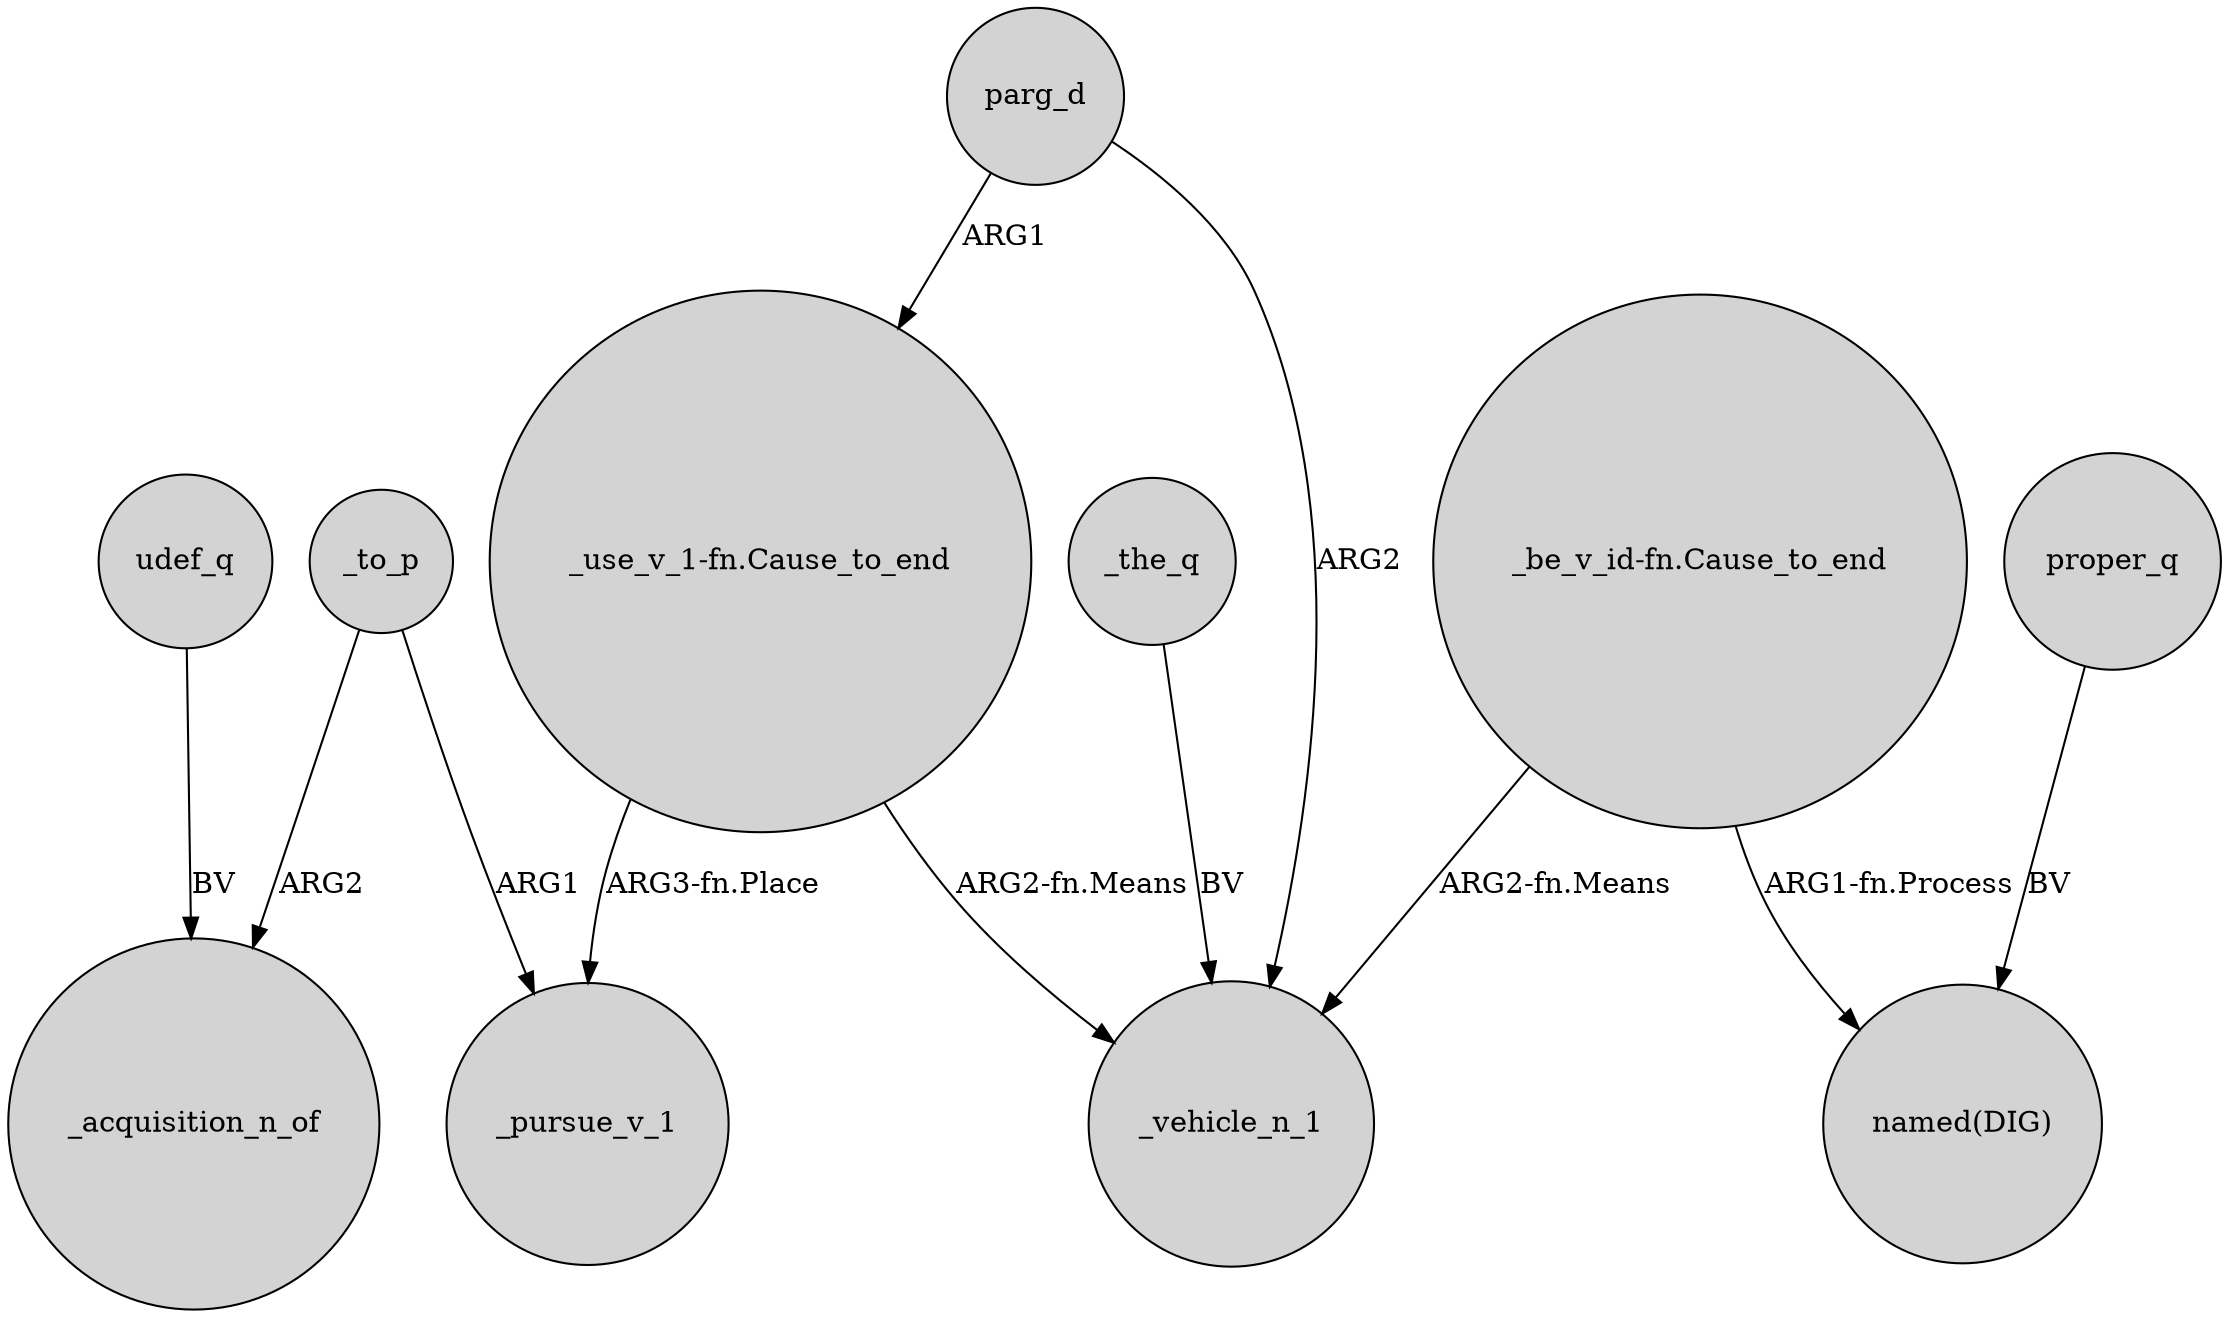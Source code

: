digraph {
	node [shape=circle style=filled]
	_to_p -> _pursue_v_1 [label=ARG1]
	parg_d -> _vehicle_n_1 [label=ARG2]
	_the_q -> _vehicle_n_1 [label=BV]
	parg_d -> "_use_v_1-fn.Cause_to_end" [label=ARG1]
	"_be_v_id-fn.Cause_to_end" -> "named(DIG)" [label="ARG1-fn.Process"]
	"_use_v_1-fn.Cause_to_end" -> _vehicle_n_1 [label="ARG2-fn.Means"]
	"_be_v_id-fn.Cause_to_end" -> _vehicle_n_1 [label="ARG2-fn.Means"]
	_to_p -> _acquisition_n_of [label=ARG2]
	"_use_v_1-fn.Cause_to_end" -> _pursue_v_1 [label="ARG3-fn.Place"]
	proper_q -> "named(DIG)" [label=BV]
	udef_q -> _acquisition_n_of [label=BV]
}
